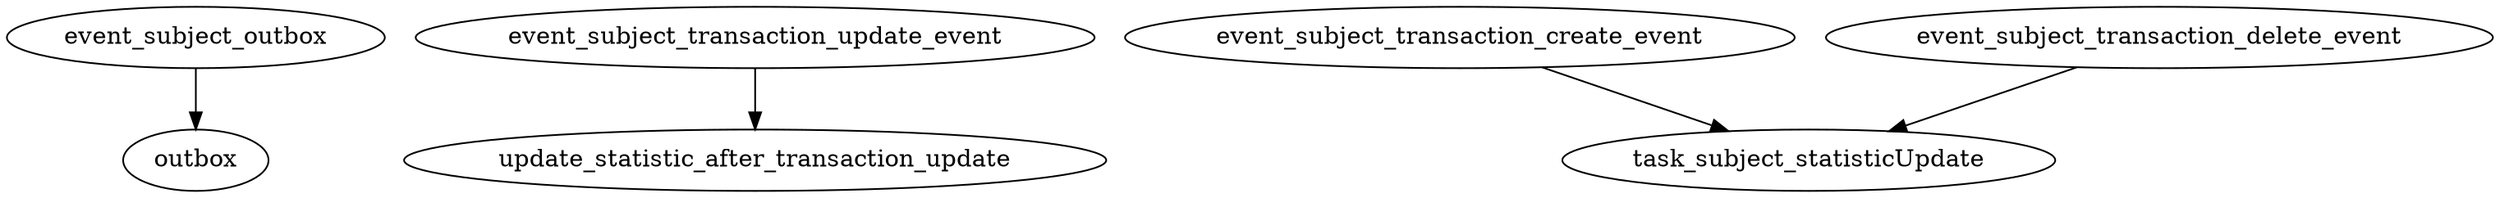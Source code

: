 digraph G {
  event_subject_outbox -> outbox;
  event_subject_transaction_update_event -> update_statistic_after_transaction_update;
  event_subject_transaction_create_event -> task_subject_statisticUpdate;
  event_subject_transaction_delete_event -> task_subject_statisticUpdate;
}

